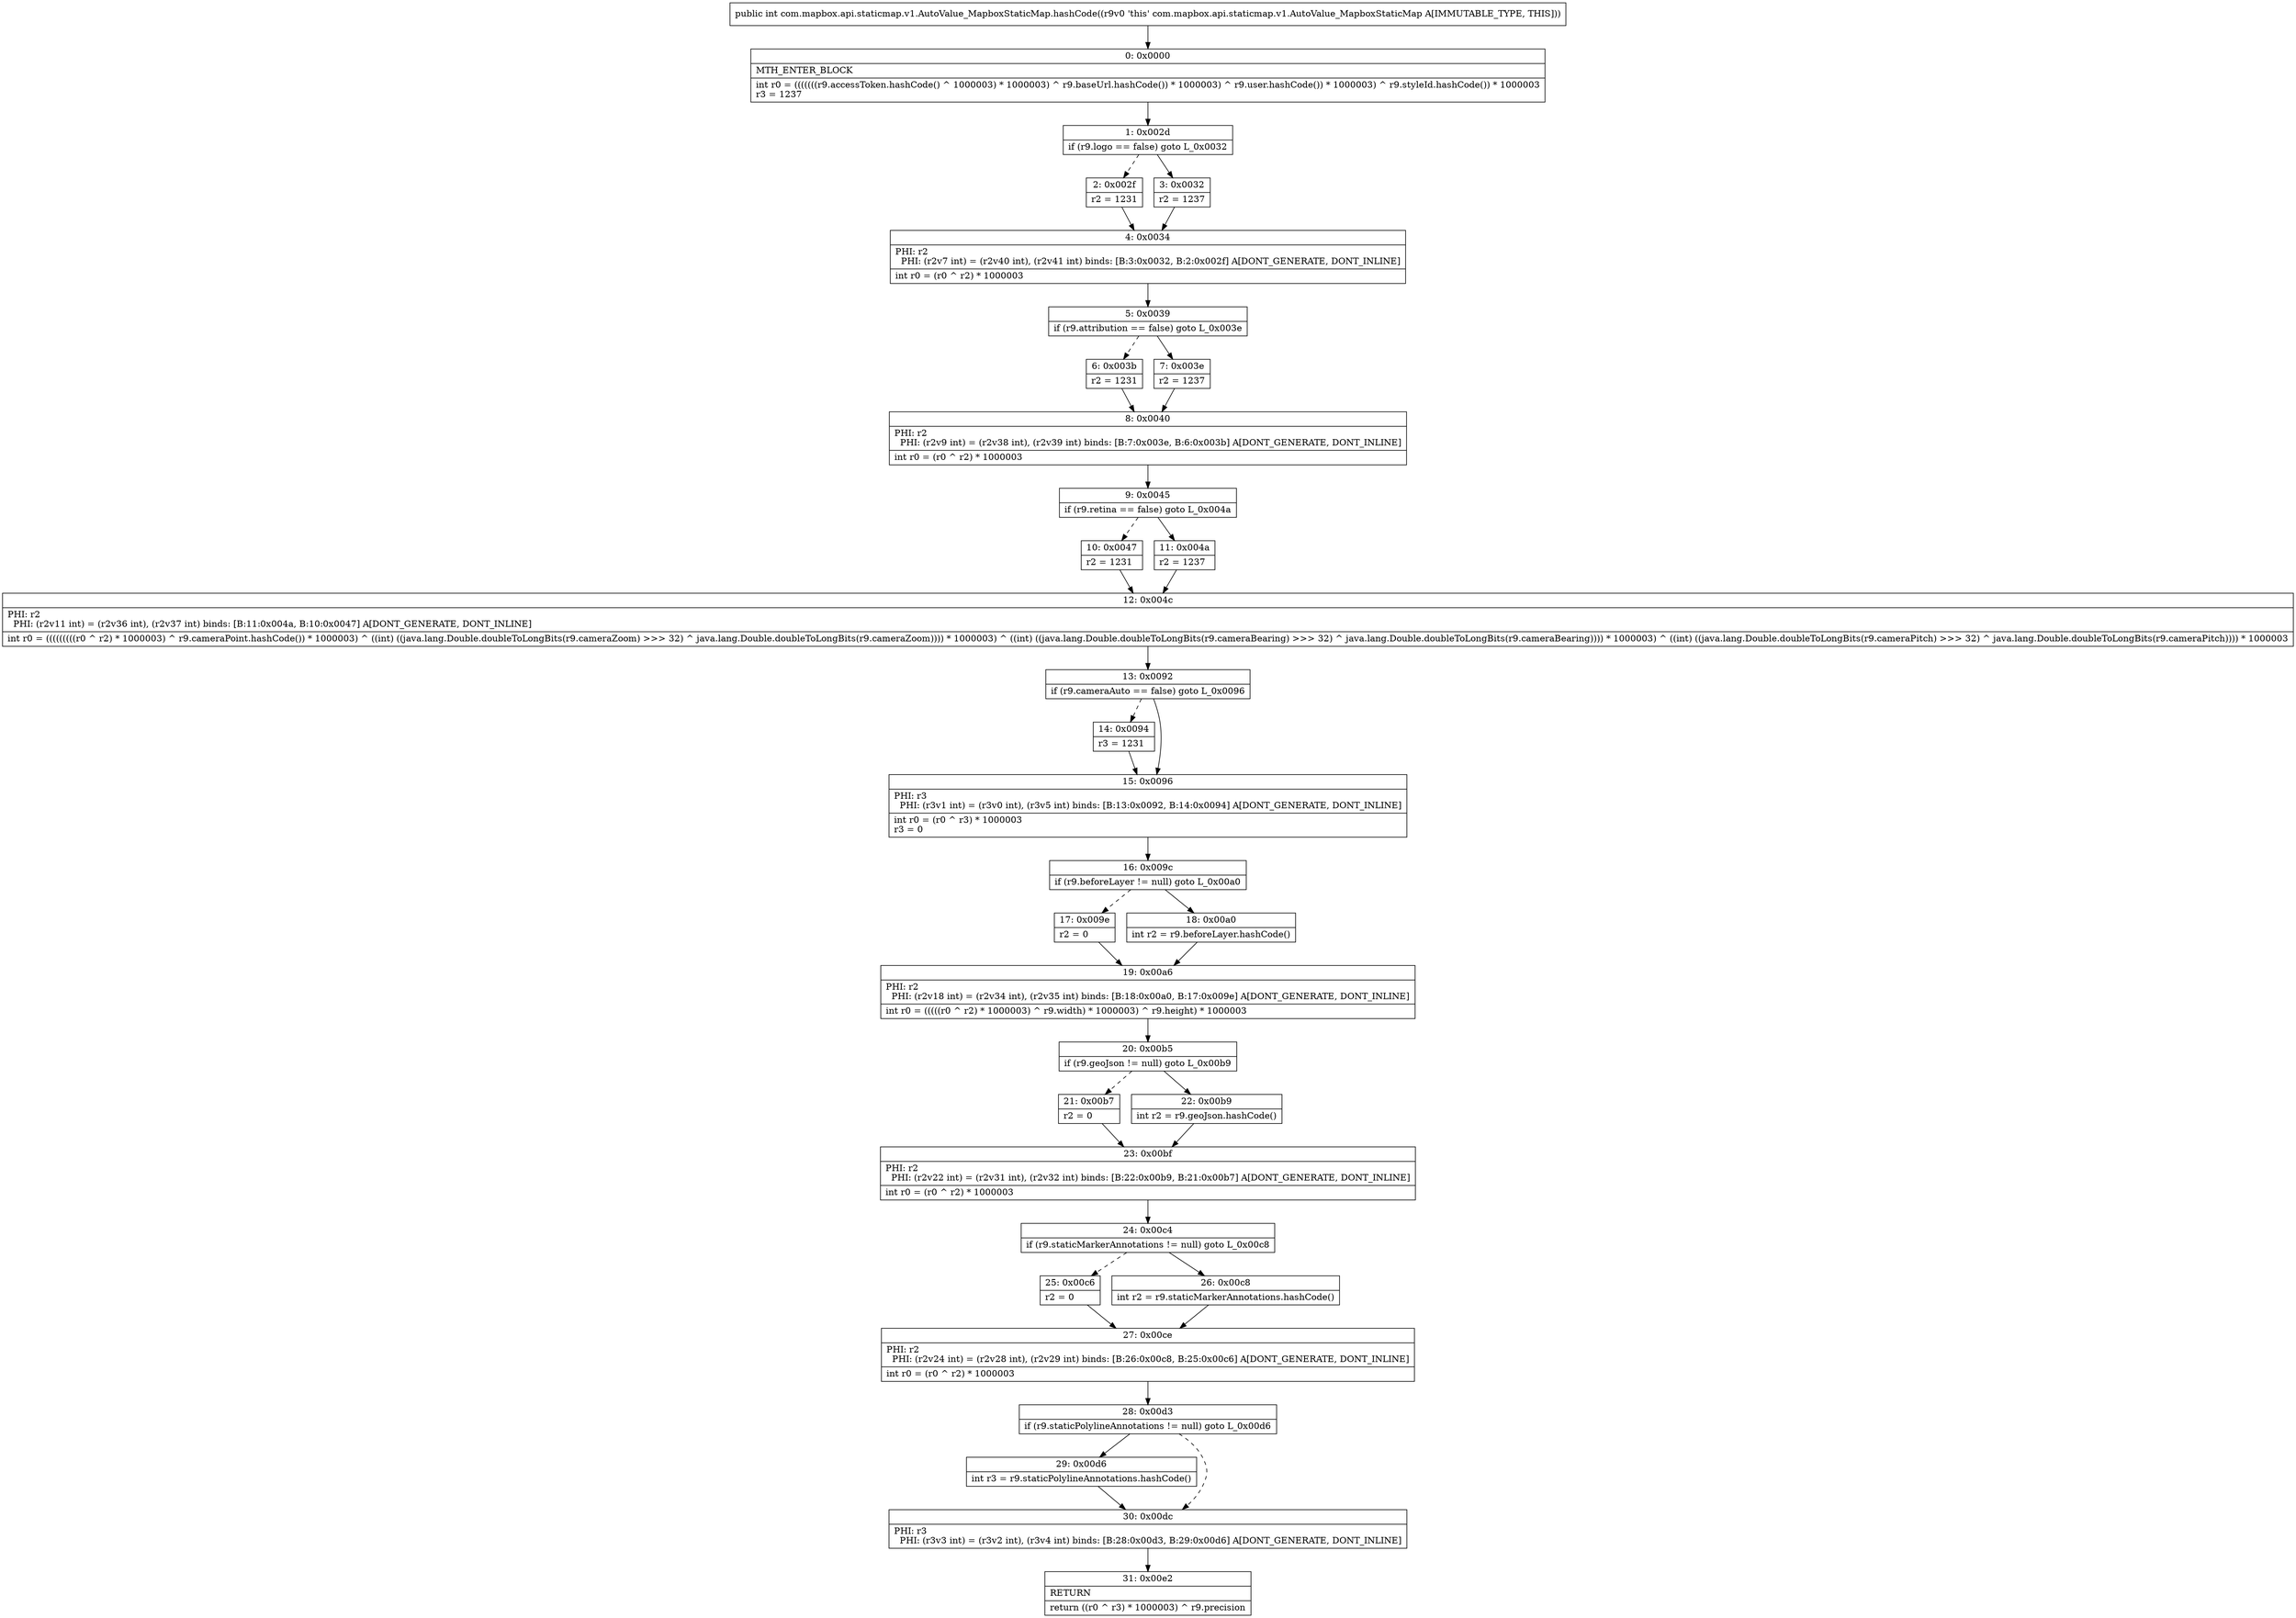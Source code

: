 digraph "CFG forcom.mapbox.api.staticmap.v1.AutoValue_MapboxStaticMap.hashCode()I" {
Node_0 [shape=record,label="{0\:\ 0x0000|MTH_ENTER_BLOCK\l|int r0 = (((((((r9.accessToken.hashCode() ^ 1000003) * 1000003) ^ r9.baseUrl.hashCode()) * 1000003) ^ r9.user.hashCode()) * 1000003) ^ r9.styleId.hashCode()) * 1000003\lr3 = 1237\l}"];
Node_1 [shape=record,label="{1\:\ 0x002d|if (r9.logo == false) goto L_0x0032\l}"];
Node_2 [shape=record,label="{2\:\ 0x002f|r2 = 1231\l}"];
Node_3 [shape=record,label="{3\:\ 0x0032|r2 = 1237\l}"];
Node_4 [shape=record,label="{4\:\ 0x0034|PHI: r2 \l  PHI: (r2v7 int) = (r2v40 int), (r2v41 int) binds: [B:3:0x0032, B:2:0x002f] A[DONT_GENERATE, DONT_INLINE]\l|int r0 = (r0 ^ r2) * 1000003\l}"];
Node_5 [shape=record,label="{5\:\ 0x0039|if (r9.attribution == false) goto L_0x003e\l}"];
Node_6 [shape=record,label="{6\:\ 0x003b|r2 = 1231\l}"];
Node_7 [shape=record,label="{7\:\ 0x003e|r2 = 1237\l}"];
Node_8 [shape=record,label="{8\:\ 0x0040|PHI: r2 \l  PHI: (r2v9 int) = (r2v38 int), (r2v39 int) binds: [B:7:0x003e, B:6:0x003b] A[DONT_GENERATE, DONT_INLINE]\l|int r0 = (r0 ^ r2) * 1000003\l}"];
Node_9 [shape=record,label="{9\:\ 0x0045|if (r9.retina == false) goto L_0x004a\l}"];
Node_10 [shape=record,label="{10\:\ 0x0047|r2 = 1231\l}"];
Node_11 [shape=record,label="{11\:\ 0x004a|r2 = 1237\l}"];
Node_12 [shape=record,label="{12\:\ 0x004c|PHI: r2 \l  PHI: (r2v11 int) = (r2v36 int), (r2v37 int) binds: [B:11:0x004a, B:10:0x0047] A[DONT_GENERATE, DONT_INLINE]\l|int r0 = (((((((((r0 ^ r2) * 1000003) ^ r9.cameraPoint.hashCode()) * 1000003) ^ ((int) ((java.lang.Double.doubleToLongBits(r9.cameraZoom) \>\>\> 32) ^ java.lang.Double.doubleToLongBits(r9.cameraZoom)))) * 1000003) ^ ((int) ((java.lang.Double.doubleToLongBits(r9.cameraBearing) \>\>\> 32) ^ java.lang.Double.doubleToLongBits(r9.cameraBearing)))) * 1000003) ^ ((int) ((java.lang.Double.doubleToLongBits(r9.cameraPitch) \>\>\> 32) ^ java.lang.Double.doubleToLongBits(r9.cameraPitch)))) * 1000003\l}"];
Node_13 [shape=record,label="{13\:\ 0x0092|if (r9.cameraAuto == false) goto L_0x0096\l}"];
Node_14 [shape=record,label="{14\:\ 0x0094|r3 = 1231\l}"];
Node_15 [shape=record,label="{15\:\ 0x0096|PHI: r3 \l  PHI: (r3v1 int) = (r3v0 int), (r3v5 int) binds: [B:13:0x0092, B:14:0x0094] A[DONT_GENERATE, DONT_INLINE]\l|int r0 = (r0 ^ r3) * 1000003\lr3 = 0\l}"];
Node_16 [shape=record,label="{16\:\ 0x009c|if (r9.beforeLayer != null) goto L_0x00a0\l}"];
Node_17 [shape=record,label="{17\:\ 0x009e|r2 = 0\l}"];
Node_18 [shape=record,label="{18\:\ 0x00a0|int r2 = r9.beforeLayer.hashCode()\l}"];
Node_19 [shape=record,label="{19\:\ 0x00a6|PHI: r2 \l  PHI: (r2v18 int) = (r2v34 int), (r2v35 int) binds: [B:18:0x00a0, B:17:0x009e] A[DONT_GENERATE, DONT_INLINE]\l|int r0 = (((((r0 ^ r2) * 1000003) ^ r9.width) * 1000003) ^ r9.height) * 1000003\l}"];
Node_20 [shape=record,label="{20\:\ 0x00b5|if (r9.geoJson != null) goto L_0x00b9\l}"];
Node_21 [shape=record,label="{21\:\ 0x00b7|r2 = 0\l}"];
Node_22 [shape=record,label="{22\:\ 0x00b9|int r2 = r9.geoJson.hashCode()\l}"];
Node_23 [shape=record,label="{23\:\ 0x00bf|PHI: r2 \l  PHI: (r2v22 int) = (r2v31 int), (r2v32 int) binds: [B:22:0x00b9, B:21:0x00b7] A[DONT_GENERATE, DONT_INLINE]\l|int r0 = (r0 ^ r2) * 1000003\l}"];
Node_24 [shape=record,label="{24\:\ 0x00c4|if (r9.staticMarkerAnnotations != null) goto L_0x00c8\l}"];
Node_25 [shape=record,label="{25\:\ 0x00c6|r2 = 0\l}"];
Node_26 [shape=record,label="{26\:\ 0x00c8|int r2 = r9.staticMarkerAnnotations.hashCode()\l}"];
Node_27 [shape=record,label="{27\:\ 0x00ce|PHI: r2 \l  PHI: (r2v24 int) = (r2v28 int), (r2v29 int) binds: [B:26:0x00c8, B:25:0x00c6] A[DONT_GENERATE, DONT_INLINE]\l|int r0 = (r0 ^ r2) * 1000003\l}"];
Node_28 [shape=record,label="{28\:\ 0x00d3|if (r9.staticPolylineAnnotations != null) goto L_0x00d6\l}"];
Node_29 [shape=record,label="{29\:\ 0x00d6|int r3 = r9.staticPolylineAnnotations.hashCode()\l}"];
Node_30 [shape=record,label="{30\:\ 0x00dc|PHI: r3 \l  PHI: (r3v3 int) = (r3v2 int), (r3v4 int) binds: [B:28:0x00d3, B:29:0x00d6] A[DONT_GENERATE, DONT_INLINE]\l}"];
Node_31 [shape=record,label="{31\:\ 0x00e2|RETURN\l|return ((r0 ^ r3) * 1000003) ^ r9.precision\l}"];
MethodNode[shape=record,label="{public int com.mapbox.api.staticmap.v1.AutoValue_MapboxStaticMap.hashCode((r9v0 'this' com.mapbox.api.staticmap.v1.AutoValue_MapboxStaticMap A[IMMUTABLE_TYPE, THIS])) }"];
MethodNode -> Node_0;
Node_0 -> Node_1;
Node_1 -> Node_2[style=dashed];
Node_1 -> Node_3;
Node_2 -> Node_4;
Node_3 -> Node_4;
Node_4 -> Node_5;
Node_5 -> Node_6[style=dashed];
Node_5 -> Node_7;
Node_6 -> Node_8;
Node_7 -> Node_8;
Node_8 -> Node_9;
Node_9 -> Node_10[style=dashed];
Node_9 -> Node_11;
Node_10 -> Node_12;
Node_11 -> Node_12;
Node_12 -> Node_13;
Node_13 -> Node_14[style=dashed];
Node_13 -> Node_15;
Node_14 -> Node_15;
Node_15 -> Node_16;
Node_16 -> Node_17[style=dashed];
Node_16 -> Node_18;
Node_17 -> Node_19;
Node_18 -> Node_19;
Node_19 -> Node_20;
Node_20 -> Node_21[style=dashed];
Node_20 -> Node_22;
Node_21 -> Node_23;
Node_22 -> Node_23;
Node_23 -> Node_24;
Node_24 -> Node_25[style=dashed];
Node_24 -> Node_26;
Node_25 -> Node_27;
Node_26 -> Node_27;
Node_27 -> Node_28;
Node_28 -> Node_29;
Node_28 -> Node_30[style=dashed];
Node_29 -> Node_30;
Node_30 -> Node_31;
}

